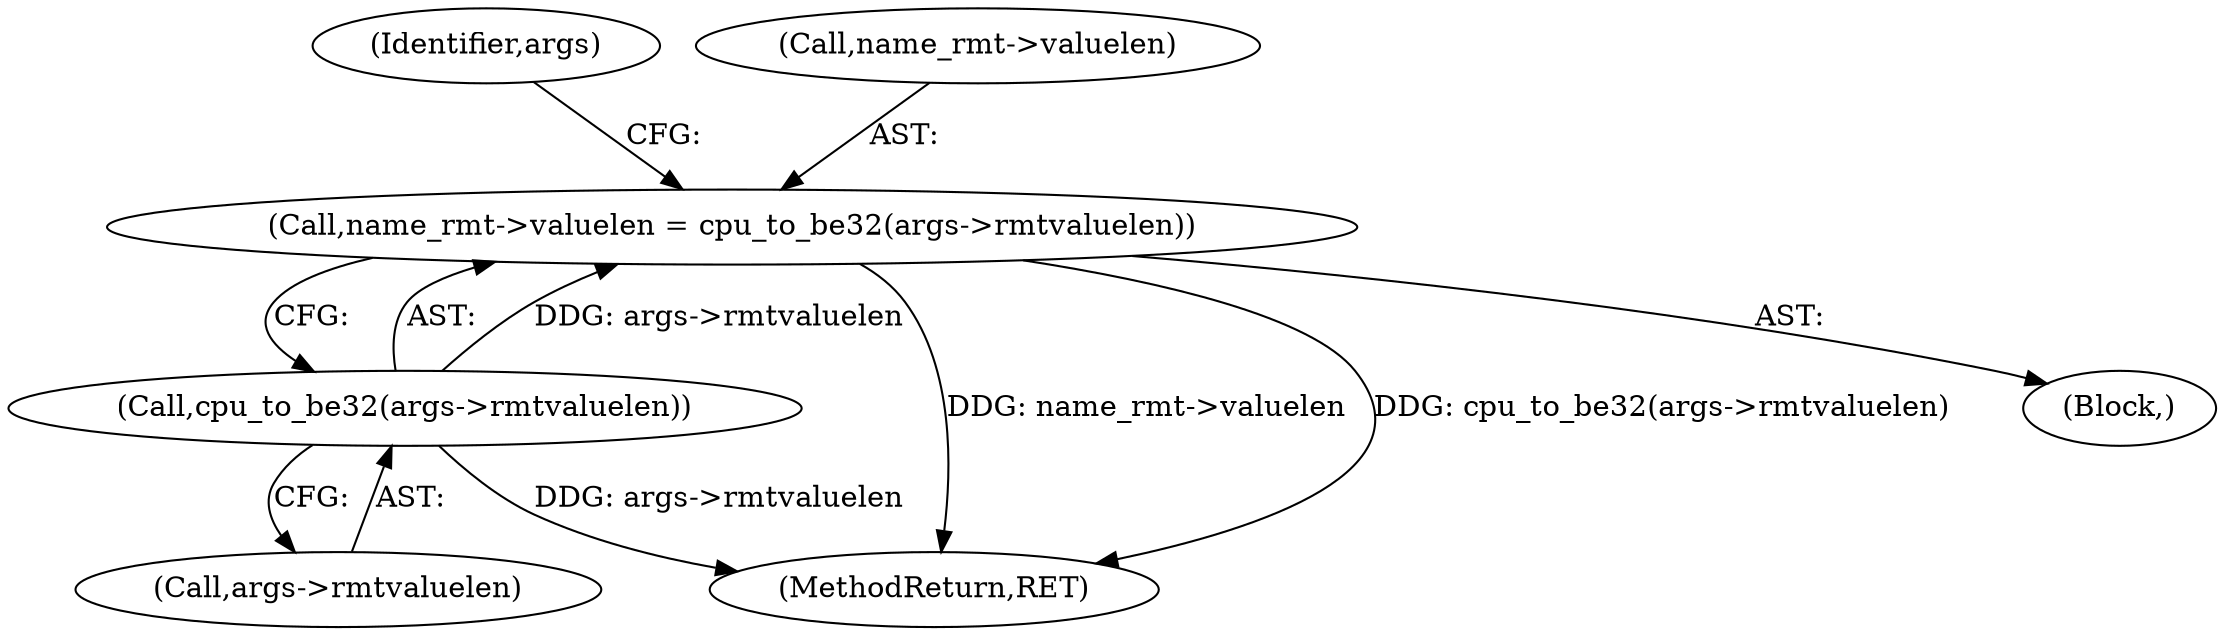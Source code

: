 digraph "0_linux_8275cdd0e7ac550dcce2b3ef6d2fb3b808c1ae59_3@pointer" {
"1000289" [label="(Call,name_rmt->valuelen = cpu_to_be32(args->rmtvaluelen))"];
"1000293" [label="(Call,cpu_to_be32(args->rmtvaluelen))"];
"1000294" [label="(Call,args->rmtvaluelen)"];
"1000293" [label="(Call,cpu_to_be32(args->rmtvaluelen))"];
"1000299" [label="(Identifier,args)"];
"1000289" [label="(Call,name_rmt->valuelen = cpu_to_be32(args->rmtvaluelen))"];
"1000317" [label="(MethodReturn,RET)"];
"1000265" [label="(Block,)"];
"1000290" [label="(Call,name_rmt->valuelen)"];
"1000289" -> "1000265"  [label="AST: "];
"1000289" -> "1000293"  [label="CFG: "];
"1000290" -> "1000289"  [label="AST: "];
"1000293" -> "1000289"  [label="AST: "];
"1000299" -> "1000289"  [label="CFG: "];
"1000289" -> "1000317"  [label="DDG: name_rmt->valuelen"];
"1000289" -> "1000317"  [label="DDG: cpu_to_be32(args->rmtvaluelen)"];
"1000293" -> "1000289"  [label="DDG: args->rmtvaluelen"];
"1000293" -> "1000294"  [label="CFG: "];
"1000294" -> "1000293"  [label="AST: "];
"1000293" -> "1000317"  [label="DDG: args->rmtvaluelen"];
}
